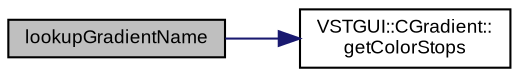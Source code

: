 digraph "lookupGradientName"
{
  bgcolor="transparent";
  edge [fontname="Arial",fontsize="9",labelfontname="Arial",labelfontsize="9"];
  node [fontname="Arial",fontsize="9",shape=record];
  rankdir="LR";
  Node1 [label="lookupGradientName",height=0.2,width=0.4,color="black", fillcolor="grey75", style="filled" fontcolor="black"];
  Node1 -> Node2 [color="midnightblue",fontsize="9",style="solid",fontname="Arial"];
  Node2 [label="VSTGUI::CGradient::\lgetColorStops",height=0.2,width=0.4,color="black",URL="$class_v_s_t_g_u_i_1_1_c_gradient.html#a2252015e74bc212141d55e49eaedc6fb"];
}
